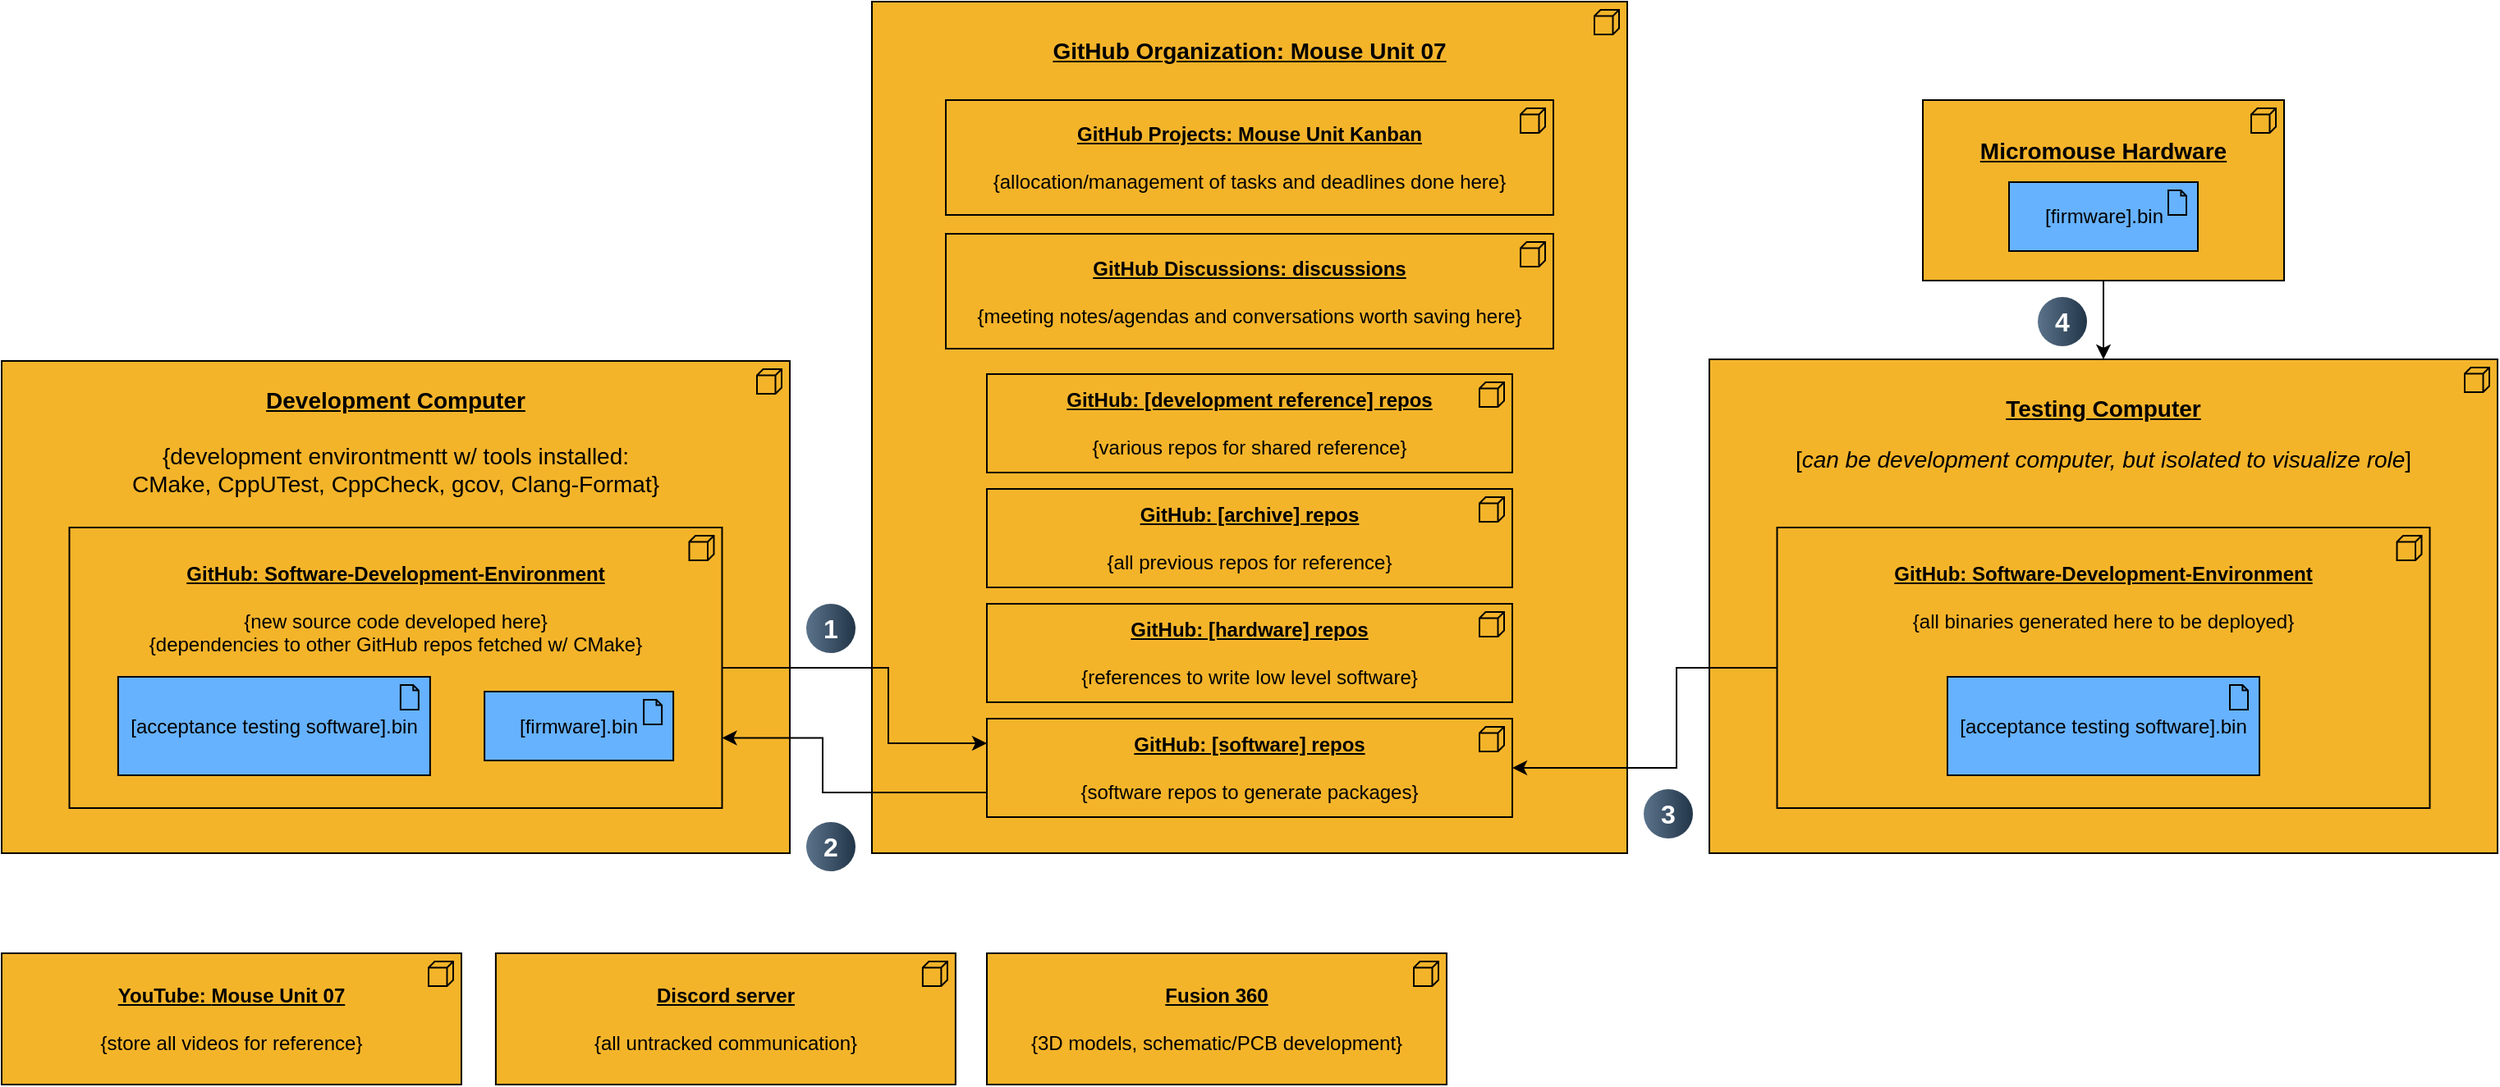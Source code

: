 <mxfile version="26.2.2">
  <diagram name="Page-1" id="e9XtBL2jhPyyOtfbMZeg">
    <mxGraphModel dx="1491" dy="906" grid="1" gridSize="10" guides="1" tooltips="1" connect="1" arrows="1" fold="1" page="1" pageScale="1" pageWidth="850" pageHeight="1100" math="0" shadow="0">
      <root>
        <mxCell id="0" />
        <mxCell id="1" parent="0" />
        <mxCell id="EkDYPHhw-KNSJjigWxGY-2" value="&lt;div style=&quot;&quot;&gt;&lt;b style=&quot;background-color: transparent; color: light-dark(rgb(0, 0, 0), rgb(255, 255, 255));&quot;&gt;&lt;u&gt;&lt;font style=&quot;font-size: 14px;&quot;&gt;GitHub Organization: Mouse Unit 07&lt;/font&gt;&lt;/u&gt;&lt;/b&gt;&lt;/div&gt;&lt;blockquote style=&quot;margin: 0 0 0 40px; border: none; padding: 0px;&quot;&gt;&lt;blockquote style=&quot;margin: 0px 0px 0px 40px; border: none; padding: 0px;&quot;&gt;&lt;b&gt;&lt;u&gt;&lt;br&gt;&lt;/u&gt;&lt;/b&gt;&lt;/blockquote&gt;&lt;blockquote style=&quot;margin: 0 0 0 40px; border: none; padding: 0px;&quot;&gt;&lt;b&gt;&lt;u&gt;&lt;br&gt;&lt;/u&gt;&lt;/b&gt;&lt;/blockquote&gt;&lt;blockquote style=&quot;margin: 0 0 0 40px; border: none; padding: 0px;&quot;&gt;&lt;b&gt;&lt;u&gt;&lt;br&gt;&lt;/u&gt;&lt;/b&gt;&lt;/blockquote&gt;&lt;blockquote style=&quot;margin: 0 0 0 40px; border: none; padding: 0px;&quot;&gt;&lt;b&gt;&lt;u&gt;&lt;br&gt;&lt;/u&gt;&lt;/b&gt;&lt;/blockquote&gt;&lt;blockquote style=&quot;margin: 0 0 0 40px; border: none; padding: 0px;&quot;&gt;&lt;b&gt;&lt;u&gt;&lt;br&gt;&lt;/u&gt;&lt;/b&gt;&lt;/blockquote&gt;&lt;blockquote style=&quot;margin: 0 0 0 40px; border: none; padding: 0px;&quot;&gt;&lt;b&gt;&lt;u&gt;&lt;br&gt;&lt;/u&gt;&lt;/b&gt;&lt;/blockquote&gt;&lt;blockquote style=&quot;margin: 0 0 0 40px; border: none; padding: 0px;&quot;&gt;&lt;b&gt;&lt;u&gt;&lt;br&gt;&lt;/u&gt;&lt;/b&gt;&lt;/blockquote&gt;&lt;blockquote style=&quot;margin: 0 0 0 40px; border: none; padding: 0px;&quot;&gt;&lt;br&gt;&lt;/blockquote&gt;&lt;blockquote style=&quot;margin: 0 0 0 40px; border: none; padding: 0px;&quot;&gt;&lt;b&gt;&lt;u&gt;&lt;br&gt;&lt;/u&gt;&lt;/b&gt;&lt;/blockquote&gt;&lt;blockquote style=&quot;margin: 0 0 0 40px; border: none; padding: 0px;&quot;&gt;&lt;b&gt;&lt;u&gt;&lt;br&gt;&lt;/u&gt;&lt;/b&gt;&lt;/blockquote&gt;&lt;blockquote style=&quot;margin: 0 0 0 40px; border: none; padding: 0px;&quot;&gt;&lt;b&gt;&lt;u&gt;&lt;br&gt;&lt;/u&gt;&lt;/b&gt;&lt;/blockquote&gt;&lt;blockquote style=&quot;margin: 0 0 0 40px; border: none; padding: 0px;&quot;&gt;&lt;b&gt;&lt;u&gt;&lt;br&gt;&lt;/u&gt;&lt;/b&gt;&lt;/blockquote&gt;&lt;blockquote style=&quot;margin: 0 0 0 40px; border: none; padding: 0px;&quot;&gt;&lt;b&gt;&lt;u&gt;&lt;br&gt;&lt;/u&gt;&lt;/b&gt;&lt;/blockquote&gt;&lt;blockquote style=&quot;margin: 0 0 0 40px; border: none; padding: 0px;&quot;&gt;&lt;b&gt;&lt;u&gt;&lt;br&gt;&lt;/u&gt;&lt;/b&gt;&lt;/blockquote&gt;&lt;blockquote style=&quot;margin: 0 0 0 40px; border: none; padding: 0px;&quot;&gt;&lt;b&gt;&lt;u&gt;&lt;br&gt;&lt;/u&gt;&lt;/b&gt;&lt;/blockquote&gt;&lt;blockquote style=&quot;margin: 0 0 0 40px; border: none; padding: 0px;&quot;&gt;&lt;b&gt;&lt;u&gt;&lt;br&gt;&lt;/u&gt;&lt;/b&gt;&lt;/blockquote&gt;&lt;blockquote style=&quot;margin: 0 0 0 40px; border: none; padding: 0px;&quot;&gt;&lt;b&gt;&lt;u&gt;&lt;br&gt;&lt;/u&gt;&lt;/b&gt;&lt;/blockquote&gt;&lt;blockquote style=&quot;margin: 0 0 0 40px; border: none; padding: 0px;&quot;&gt;&lt;b&gt;&lt;u&gt;&lt;br&gt;&lt;/u&gt;&lt;/b&gt;&lt;/blockquote&gt;&lt;blockquote style=&quot;margin: 0 0 0 40px; border: none; padding: 0px;&quot;&gt;&lt;b&gt;&lt;u&gt;&lt;br&gt;&lt;/u&gt;&lt;/b&gt;&lt;/blockquote&gt;&lt;blockquote style=&quot;margin: 0 0 0 40px; border: none; padding: 0px;&quot;&gt;&lt;b&gt;&lt;u&gt;&lt;br&gt;&lt;/u&gt;&lt;/b&gt;&lt;/blockquote&gt;&lt;blockquote style=&quot;margin: 0 0 0 40px; border: none; padding: 0px;&quot;&gt;&lt;b&gt;&lt;u&gt;&lt;br&gt;&lt;/u&gt;&lt;/b&gt;&lt;/blockquote&gt;&lt;blockquote style=&quot;margin: 0 0 0 40px; border: none; padding: 0px;&quot;&gt;&lt;b&gt;&lt;u&gt;&lt;br&gt;&lt;/u&gt;&lt;/b&gt;&lt;/blockquote&gt;&lt;blockquote style=&quot;margin: 0 0 0 40px; border: none; padding: 0px;&quot;&gt;&lt;b&gt;&lt;u&gt;&lt;br&gt;&lt;/u&gt;&lt;/b&gt;&lt;/blockquote&gt;&lt;blockquote style=&quot;margin: 0 0 0 40px; border: none; padding: 0px;&quot;&gt;&lt;b&gt;&lt;u&gt;&lt;br&gt;&lt;/u&gt;&lt;/b&gt;&lt;/blockquote&gt;&lt;blockquote style=&quot;margin: 0 0 0 40px; border: none; padding: 0px;&quot;&gt;&lt;b&gt;&lt;u&gt;&lt;br&gt;&lt;/u&gt;&lt;/b&gt;&lt;/blockquote&gt;&lt;blockquote style=&quot;margin: 0 0 0 40px; border: none; padding: 0px;&quot;&gt;&lt;b&gt;&lt;u&gt;&lt;br&gt;&lt;/u&gt;&lt;/b&gt;&lt;/blockquote&gt;&lt;blockquote style=&quot;margin: 0 0 0 40px; border: none; padding: 0px;&quot;&gt;&lt;b&gt;&lt;u&gt;&lt;br&gt;&lt;/u&gt;&lt;/b&gt;&lt;/blockquote&gt;&lt;blockquote style=&quot;margin: 0 0 0 40px; border: none; padding: 0px;&quot;&gt;&lt;b&gt;&lt;u&gt;&lt;br&gt;&lt;/u&gt;&lt;/b&gt;&lt;/blockquote&gt;&lt;blockquote style=&quot;margin: 0 0 0 40px; border: none; padding: 0px;&quot;&gt;&lt;b&gt;&lt;u&gt;&lt;br&gt;&lt;/u&gt;&lt;/b&gt;&lt;/blockquote&gt;&lt;blockquote style=&quot;margin: 0 0 0 40px; border: none; padding: 0px;&quot;&gt;&lt;b&gt;&lt;u&gt;&lt;br&gt;&lt;/u&gt;&lt;/b&gt;&lt;/blockquote&gt;&lt;blockquote style=&quot;margin: 0 0 0 40px; border: none; padding: 0px;&quot;&gt;&lt;b&gt;&lt;u&gt;&lt;br&gt;&lt;/u&gt;&lt;/b&gt;&lt;/blockquote&gt;&lt;blockquote style=&quot;margin: 0 0 0 40px; border: none; padding: 0px;&quot;&gt;&lt;br&gt;&lt;/blockquote&gt;&lt;/blockquote&gt;" style="html=1;outlineConnect=0;whiteSpace=wrap;fillColor=light-dark(#f4b42a, #004400);shape=mxgraph.archimate.application;appType=node;align=center;" parent="1" vertex="1">
          <mxGeometry x="590" y="90" width="460" height="519" as="geometry" />
        </mxCell>
        <mxCell id="EkDYPHhw-KNSJjigWxGY-4" value="&lt;b&gt;&lt;u&gt;GitHub Projects: Mouse Unit Kanban&lt;/u&gt;&lt;/b&gt;&lt;b&gt;&lt;u&gt;&lt;br&gt;&lt;/u&gt;&lt;/b&gt;&lt;span style=&quot;background-color: transparent; color: light-dark(rgb(0, 0, 0), rgb(255, 255, 255));&quot;&gt;&lt;br&gt;{allocation/management of tasks and deadlines done here}&lt;/span&gt;" style="html=1;outlineConnect=0;whiteSpace=wrap;fillColor=light-dark(#f4b42a, #004400);shape=mxgraph.archimate.application;appType=node;align=center;" parent="1" vertex="1">
          <mxGeometry x="635" y="150" width="370" height="70" as="geometry" />
        </mxCell>
        <mxCell id="ZBorQev55Vk7wjFXjuuA-1" value="&lt;b&gt;&lt;u&gt;GitHub: [software] repos&lt;br&gt;&lt;/u&gt;&lt;/b&gt;&lt;br&gt;&lt;span style=&quot;background-color: transparent; color: light-dark(rgb(0, 0, 0), rgb(255, 255, 255));&quot;&gt;{software repos to generate packages}&lt;/span&gt;" style="html=1;outlineConnect=0;whiteSpace=wrap;fillColor=light-dark(#f4b42a, #004400);shape=mxgraph.archimate.application;appType=node;align=center;" parent="1" vertex="1">
          <mxGeometry x="660" y="527" width="320" height="60" as="geometry" />
        </mxCell>
        <mxCell id="ZBorQev55Vk7wjFXjuuA-5" value="&lt;b&gt;&lt;u&gt;GitHub: [development reference] repos&lt;/u&gt;&lt;/b&gt;&lt;div&gt;&lt;br&gt;&lt;span style=&quot;background-color: transparent; color: light-dark(rgb(0, 0, 0), rgb(255, 255, 255));&quot;&gt;{various repos for shared reference}&lt;/span&gt;&lt;/div&gt;" style="html=1;outlineConnect=0;whiteSpace=wrap;fillColor=light-dark(#f4b42a, #004400);shape=mxgraph.archimate.application;appType=node;align=center;" parent="1" vertex="1">
          <mxGeometry x="660" y="317" width="320" height="60" as="geometry" />
        </mxCell>
        <mxCell id="ZBorQev55Vk7wjFXjuuA-6" value="&lt;b&gt;&lt;u&gt;GitHub: [hardware] repos&lt;br&gt;&lt;/u&gt;&lt;/b&gt;&lt;br&gt;&lt;span style=&quot;background-color: transparent; color: light-dark(rgb(0, 0, 0), rgb(255, 255, 255));&quot;&gt;{references to write low level software}&lt;/span&gt;" style="html=1;outlineConnect=0;whiteSpace=wrap;fillColor=light-dark(#f4b42a, #004400);shape=mxgraph.archimate.application;appType=node;align=center;" parent="1" vertex="1">
          <mxGeometry x="660" y="457" width="320" height="60" as="geometry" />
        </mxCell>
        <mxCell id="ZBorQev55Vk7wjFXjuuA-7" value="&lt;b&gt;&lt;u&gt;GitHub: [archive] repos&lt;br&gt;&lt;/u&gt;&lt;/b&gt;&lt;br&gt;&lt;span style=&quot;background-color: transparent; color: light-dark(rgb(0, 0, 0), rgb(255, 255, 255));&quot;&gt;{all previous repos for reference}&lt;/span&gt;" style="html=1;outlineConnect=0;whiteSpace=wrap;fillColor=light-dark(#f4b42a, #004400);shape=mxgraph.archimate.application;appType=node;align=center;" parent="1" vertex="1">
          <mxGeometry x="660" y="387" width="320" height="60" as="geometry" />
        </mxCell>
        <mxCell id="ZBorQev55Vk7wjFXjuuA-12" value="&lt;span style=&quot;font-size: 14px;&quot;&gt;&lt;b&gt;&lt;u&gt;Development Computer&lt;/u&gt;&lt;/b&gt;&lt;/span&gt;&lt;div&gt;&lt;span style=&quot;font-size: 14px;&quot;&gt;&lt;b&gt;&lt;u&gt;&lt;br&gt;&lt;/u&gt;&lt;/b&gt;&lt;/span&gt;&lt;div&gt;&lt;div&gt;&lt;font style=&quot;font-size: 14px;&quot;&gt;&lt;span style=&quot;background-color: transparent; color: light-dark(rgb(0, 0, 0), rgb(255, 255, 255));&quot;&gt;{development environtmentt w/ tools&amp;nbsp;&lt;/span&gt;&lt;span style=&quot;background-color: transparent; color: light-dark(rgb(0, 0, 0), rgb(255, 255, 255));&quot;&gt;installed&lt;/span&gt;&lt;span style=&quot;background-color: transparent; color: light-dark(rgb(0, 0, 0), rgb(255, 255, 255));&quot;&gt;:&lt;/span&gt;&lt;/font&gt;&lt;/div&gt;&lt;div&gt;&lt;span style=&quot;background-color: transparent; color: light-dark(rgb(0, 0, 0), rgb(255, 255, 255));&quot;&gt;&lt;font style=&quot;font-size: 14px;&quot;&gt;CMake, CppUTest, CppCheck, gcov, Clang-Format}&lt;/font&gt;&lt;/span&gt;&lt;/div&gt;&lt;div&gt;&lt;br&gt;&lt;/div&gt;&lt;div&gt;&lt;font size=&quot;3&quot;&gt;&lt;br&gt;&lt;/font&gt;&lt;/div&gt;&lt;div&gt;&lt;span style=&quot;font-size: 14px;&quot;&gt;&lt;br&gt;&lt;/span&gt;&lt;/div&gt;&lt;div&gt;&lt;span style=&quot;font-size: 14px;&quot;&gt;&lt;br&gt;&lt;/span&gt;&lt;/div&gt;&lt;div&gt;&lt;span style=&quot;font-size: 14px;&quot;&gt;&lt;br&gt;&lt;/span&gt;&lt;/div&gt;&lt;div&gt;&lt;span style=&quot;font-size: 14px;&quot;&gt;&lt;br&gt;&lt;/span&gt;&lt;/div&gt;&lt;div&gt;&lt;span style=&quot;font-size: 14px;&quot;&gt;&lt;br&gt;&lt;/span&gt;&lt;/div&gt;&lt;div&gt;&lt;span style=&quot;font-size: 14px;&quot;&gt;&lt;br&gt;&lt;/span&gt;&lt;/div&gt;&lt;div&gt;&lt;span style=&quot;font-size: 14px;&quot;&gt;&lt;br&gt;&lt;/span&gt;&lt;/div&gt;&lt;div&gt;&lt;span style=&quot;font-size: 14px;&quot;&gt;&lt;br&gt;&lt;/span&gt;&lt;/div&gt;&lt;div&gt;&lt;span style=&quot;font-size: 14px;&quot;&gt;&lt;br&gt;&lt;/span&gt;&lt;/div&gt;&lt;div&gt;&lt;span style=&quot;font-size: 14px;&quot;&gt;&lt;br&gt;&lt;/span&gt;&lt;/div&gt;&lt;/div&gt;&lt;/div&gt;" style="html=1;outlineConnect=0;whiteSpace=wrap;fillColor=light-dark(#f4b42a, #004400);shape=mxgraph.archimate.application;appType=node;align=center;" parent="1" vertex="1">
          <mxGeometry x="60" y="309" width="480" height="300" as="geometry" />
        </mxCell>
        <mxCell id="ZBorQev55Vk7wjFXjuuA-14" value="&lt;span style=&quot;font-size: 14px;&quot;&gt;&lt;b&gt;&lt;u&gt;Micromouse Hardware&lt;/u&gt;&lt;/b&gt;&lt;/span&gt;&lt;div&gt;&lt;span style=&quot;font-size: 14px; background-color: transparent; color: light-dark(rgb(0, 0, 0), rgb(255, 255, 255));&quot;&gt;&lt;br&gt;&lt;/span&gt;&lt;/div&gt;&lt;div&gt;&lt;span style=&quot;font-size: 14px; background-color: transparent; color: light-dark(rgb(0, 0, 0), rgb(255, 255, 255));&quot;&gt;&lt;br&gt;&lt;/span&gt;&lt;/div&gt;&lt;div&gt;&lt;br&gt;&lt;/div&gt;" style="html=1;outlineConnect=0;whiteSpace=wrap;fillColor=light-dark(#f4b42a, #004400);shape=mxgraph.archimate.application;appType=node;align=center;" parent="1" vertex="1">
          <mxGeometry x="1230" y="150" width="220" height="110" as="geometry" />
        </mxCell>
        <mxCell id="ZBorQev55Vk7wjFXjuuA-15" value="&lt;span style=&quot;background-color: transparent; color: light-dark(rgb(0, 0, 0), rgb(255, 255, 255));&quot;&gt;&lt;b&gt;&lt;u&gt;GitHub: Software-Development-Environment&lt;/u&gt;&lt;/b&gt;&lt;/span&gt;&lt;div&gt;&lt;span style=&quot;background-color: transparent; color: light-dark(rgb(0, 0, 0), rgb(255, 255, 255));&quot;&gt;&lt;br&gt;&lt;/span&gt;&lt;font&gt;&lt;span style=&quot;background-color: transparent; color: light-dark(rgb(0, 0, 0), rgb(255, 255, 255));&quot;&gt;{new source code developed here}&lt;/span&gt;&lt;br&gt;&lt;/font&gt;&lt;/div&gt;&lt;div&gt;&lt;span style=&quot;background-color: transparent; color: light-dark(rgb(0, 0, 0), rgb(255, 255, 255));&quot;&gt;{dependencies to other GitHub repos fetched w/ CMake}&lt;/span&gt;&lt;/div&gt;&lt;div&gt;&lt;span style=&quot;background-color: transparent; color: light-dark(rgb(0, 0, 0), rgb(255, 255, 255));&quot;&gt;&lt;br&gt;&lt;/span&gt;&lt;/div&gt;&lt;div&gt;&lt;span style=&quot;background-color: transparent; color: light-dark(rgb(0, 0, 0), rgb(255, 255, 255));&quot;&gt;&lt;br&gt;&lt;/span&gt;&lt;/div&gt;&lt;div&gt;&lt;span style=&quot;background-color: transparent; color: light-dark(rgb(0, 0, 0), rgb(255, 255, 255));&quot;&gt;&lt;br&gt;&lt;/span&gt;&lt;/div&gt;&lt;div&gt;&lt;span style=&quot;background-color: transparent; color: light-dark(rgb(0, 0, 0), rgb(255, 255, 255));&quot;&gt;&lt;br&gt;&lt;/span&gt;&lt;/div&gt;&lt;div&gt;&lt;span style=&quot;background-color: transparent; color: light-dark(rgb(0, 0, 0), rgb(255, 255, 255));&quot;&gt;&lt;br&gt;&lt;/span&gt;&lt;/div&gt;" style="html=1;outlineConnect=0;whiteSpace=wrap;fillColor=light-dark(#f4b42a, #004400);shape=mxgraph.archimate.application;appType=node;align=center;" parent="1" vertex="1">
          <mxGeometry x="101.25" y="410.5" width="397.5" height="171" as="geometry" />
        </mxCell>
        <mxCell id="ZBorQev55Vk7wjFXjuuA-17" value="[firmware].bin" style="html=1;outlineConnect=0;whiteSpace=wrap;fillColor=#66B2FF;shape=mxgraph.archimate3.application;appType=artifact;archiType=square;" parent="1" vertex="1">
          <mxGeometry x="1282.5" y="200" width="115" height="42" as="geometry" />
        </mxCell>
        <mxCell id="ZBorQev55Vk7wjFXjuuA-19" value="[acceptance testing software].bin" style="html=1;outlineConnect=0;whiteSpace=wrap;fillColor=#66B2FF;shape=mxgraph.archimate3.application;appType=artifact;archiType=square;" parent="1" vertex="1">
          <mxGeometry x="130.94" y="501.5" width="190" height="60" as="geometry" />
        </mxCell>
        <mxCell id="ZBorQev55Vk7wjFXjuuA-20" value="[firmware].bin" style="html=1;outlineConnect=0;whiteSpace=wrap;fillColor=#66B2FF;shape=mxgraph.archimate3.application;appType=artifact;archiType=square;" parent="1" vertex="1">
          <mxGeometry x="354.06" y="510.5" width="115" height="42" as="geometry" />
        </mxCell>
        <mxCell id="ZBorQev55Vk7wjFXjuuA-21" value="&lt;div style=&quot;&quot;&gt;&lt;b style=&quot;font-size: 14px; background-color: transparent; color: light-dark(rgb(0, 0, 0), rgb(255, 255, 255));&quot;&gt;&lt;u&gt;Testing Computer&lt;/u&gt;&lt;/b&gt;&lt;/div&gt;&lt;div style=&quot;&quot;&gt;&lt;br&gt;&lt;/div&gt;&lt;span style=&quot;font-size: 14px; background-color: transparent; color: light-dark(rgb(0, 0, 0), rgb(255, 255, 255));&quot;&gt;&lt;div style=&quot;&quot;&gt;&lt;span style=&quot;background-color: transparent; color: light-dark(rgb(0, 0, 0), rgb(255, 255, 255));&quot;&gt;[&lt;/span&gt;&lt;i style=&quot;background-color: transparent; color: light-dark(rgb(0, 0, 0), rgb(255, 255, 255));&quot;&gt;can be development computer,&amp;nbsp;&lt;/i&gt;&lt;i style=&quot;background-color: transparent; color: light-dark(rgb(0, 0, 0), rgb(255, 255, 255));&quot;&gt;but isolated to visualize role&lt;/i&gt;&lt;span style=&quot;background-color: transparent; color: light-dark(rgb(0, 0, 0), rgb(255, 255, 255));&quot;&gt;]&lt;/span&gt;&lt;/div&gt;&lt;/span&gt;&lt;div style=&quot;&quot;&gt;&lt;span style=&quot;font-size: 14px;&quot;&gt;&lt;b&gt;&lt;u&gt;&lt;br&gt;&lt;/u&gt;&lt;/b&gt;&lt;/span&gt;&lt;/div&gt;&lt;div style=&quot;&quot;&gt;&lt;span style=&quot;font-size: 14px;&quot;&gt;&lt;b&gt;&lt;u&gt;&lt;br&gt;&lt;/u&gt;&lt;/b&gt;&lt;/span&gt;&lt;/div&gt;&lt;div style=&quot;&quot;&gt;&lt;span style=&quot;font-size: 14px;&quot;&gt;&lt;b&gt;&lt;u&gt;&lt;br&gt;&lt;/u&gt;&lt;/b&gt;&lt;/span&gt;&lt;/div&gt;&lt;div style=&quot;&quot;&gt;&lt;span style=&quot;font-size: 14px;&quot;&gt;&lt;b&gt;&lt;u&gt;&lt;br&gt;&lt;/u&gt;&lt;/b&gt;&lt;/span&gt;&lt;/div&gt;&lt;br&gt;&lt;blockquote style=&quot;margin: 0 0 0 40px; border: none; padding: 0px;&quot;&gt;&lt;br&gt;&lt;/blockquote&gt;&lt;blockquote style=&quot;margin: 0 0 0 40px; border: none; padding: 0px;&quot;&gt;&lt;br&gt;&lt;/blockquote&gt;&lt;blockquote style=&quot;margin: 0 0 0 40px; border: none; padding: 0px;&quot;&gt;&lt;br&gt;&lt;/blockquote&gt;&lt;blockquote style=&quot;margin: 0 0 0 40px; border: none; padding: 0px;&quot;&gt;&lt;br&gt;&lt;/blockquote&gt;&lt;blockquote style=&quot;margin: 0 0 0 40px; border: none; padding: 0px;&quot;&gt;&lt;br&gt;&lt;/blockquote&gt;&lt;blockquote style=&quot;margin: 0 0 0 40px; border: none; padding: 0px;&quot;&gt;&lt;br&gt;&lt;/blockquote&gt;&lt;blockquote style=&quot;margin: 0 0 0 40px; border: none; padding: 0px;&quot;&gt;&lt;br&gt;&lt;/blockquote&gt;&lt;blockquote style=&quot;margin: 0 0 0 40px; border: none; padding: 0px;&quot;&gt;&lt;br&gt;&lt;/blockquote&gt;&lt;blockquote style=&quot;margin: 0 0 0 40px; border: none; padding: 0px;&quot;&gt;&lt;br&gt;&lt;/blockquote&gt;" style="html=1;outlineConnect=0;whiteSpace=wrap;fillColor=light-dark(#f4b42a, #004400);shape=mxgraph.archimate.application;appType=node;align=center;" parent="1" vertex="1">
          <mxGeometry x="1100" y="308" width="480" height="301" as="geometry" />
        </mxCell>
        <mxCell id="ZBorQev55Vk7wjFXjuuA-35" value="1" style="ellipse;whiteSpace=wrap;html=1;aspect=fixed;rotation=0;gradientColor=#223548;strokeColor=none;gradientDirection=east;fillColor=#5b738b;rounded=0;pointerEvents=0;fontFamily=Helvetica;fontSize=16;fontColor=#FFFFFF;spacingTop=4;spacingBottom=4;spacingLeft=4;spacingRight=4;points=[];fontStyle=1" parent="1" vertex="1">
          <mxGeometry x="550" y="457" width="30" height="30" as="geometry" />
        </mxCell>
        <mxCell id="ZBorQev55Vk7wjFXjuuA-36" value="2" style="ellipse;whiteSpace=wrap;html=1;aspect=fixed;rotation=0;gradientColor=#223548;strokeColor=none;gradientDirection=east;fillColor=#5b738b;rounded=0;pointerEvents=0;fontFamily=Helvetica;fontSize=16;fontColor=#FFFFFF;spacingTop=4;spacingBottom=4;spacingLeft=4;spacingRight=4;points=[];fontStyle=1" parent="1" vertex="1">
          <mxGeometry x="550" y="590" width="30" height="30" as="geometry" />
        </mxCell>
        <mxCell id="ZBorQev55Vk7wjFXjuuA-37" value="3" style="ellipse;whiteSpace=wrap;html=1;aspect=fixed;rotation=0;gradientColor=#223548;strokeColor=none;gradientDirection=east;fillColor=#5b738b;rounded=0;pointerEvents=0;fontFamily=Helvetica;fontSize=16;fontColor=#FFFFFF;spacingTop=4;spacingBottom=4;spacingLeft=4;spacingRight=4;points=[];fontStyle=1" parent="1" vertex="1">
          <mxGeometry x="1060" y="570" width="30" height="30" as="geometry" />
        </mxCell>
        <mxCell id="ZBorQev55Vk7wjFXjuuA-38" value="4" style="ellipse;whiteSpace=wrap;html=1;aspect=fixed;rotation=0;gradientColor=#223548;strokeColor=none;gradientDirection=east;fillColor=#5b738b;rounded=0;pointerEvents=0;fontFamily=Helvetica;fontSize=16;fontColor=#FFFFFF;spacingTop=4;spacingBottom=4;spacingLeft=4;spacingRight=4;points=[];fontStyle=1" parent="1" vertex="1">
          <mxGeometry x="1300" y="270" width="30" height="30" as="geometry" />
        </mxCell>
        <mxCell id="kp-O07dp35pFu7nzHczo-2" value="&lt;b&gt;&lt;u&gt;GitHub Discussions: discussions&lt;/u&gt;&lt;/b&gt;&lt;b&gt;&lt;u&gt;&lt;br&gt;&lt;/u&gt;&lt;/b&gt;&lt;span style=&quot;background-color: transparent; color: light-dark(rgb(0, 0, 0), rgb(255, 255, 255));&quot;&gt;&lt;br&gt;{meeting notes/agendas and conversations worth saving here}&lt;/span&gt;" style="html=1;outlineConnect=0;whiteSpace=wrap;fillColor=light-dark(#f4b42a, #004400);shape=mxgraph.archimate.application;appType=node;align=center;" parent="1" vertex="1">
          <mxGeometry x="635" y="231.5" width="370" height="70" as="geometry" />
        </mxCell>
        <mxCell id="OIXbA-q24eOaw1Mk69oV-1" value="&lt;span style=&quot;background-color: transparent; color: light-dark(rgb(0, 0, 0), rgb(255, 255, 255));&quot;&gt;&lt;b&gt;&lt;u&gt;Discord server&lt;/u&gt;&lt;/b&gt;&lt;/span&gt;&lt;div&gt;&lt;span style=&quot;background-color: transparent; color: light-dark(rgb(0, 0, 0), rgb(255, 255, 255));&quot;&gt;&lt;br&gt;{all untracked communication&lt;/span&gt;&lt;span style=&quot;background-color: transparent; color: light-dark(rgb(0, 0, 0), rgb(255, 255, 255));&quot;&gt;}&lt;/span&gt;&lt;/div&gt;" style="html=1;outlineConnect=0;whiteSpace=wrap;fillColor=light-dark(#f4b42a, #004400);shape=mxgraph.archimate.application;appType=node;align=center;" parent="1" vertex="1">
          <mxGeometry x="360.94" y="670" width="280" height="80" as="geometry" />
        </mxCell>
        <mxCell id="OIXbA-q24eOaw1Mk69oV-2" value="&lt;span style=&quot;background-color: transparent; color: light-dark(rgb(0, 0, 0), rgb(255, 255, 255));&quot;&gt;&lt;b&gt;&lt;u&gt;YouTube:&amp;nbsp;&lt;/u&gt;&lt;/b&gt;&lt;/span&gt;&lt;b&gt;&lt;u&gt;Mouse Unit 07&lt;/u&gt;&lt;/b&gt;&lt;div&gt;&lt;span style=&quot;background-color: transparent; color: light-dark(rgb(0, 0, 0), rgb(255, 255, 255));&quot;&gt;&lt;br&gt;{store all videos for reference&lt;/span&gt;&lt;span style=&quot;background-color: transparent; color: light-dark(rgb(0, 0, 0), rgb(255, 255, 255));&quot;&gt;}&lt;/span&gt;&lt;/div&gt;" style="html=1;outlineConnect=0;whiteSpace=wrap;fillColor=light-dark(#f4b42a, #004400);shape=mxgraph.archimate.application;appType=node;align=center;" parent="1" vertex="1">
          <mxGeometry x="60" y="670" width="280" height="80" as="geometry" />
        </mxCell>
        <mxCell id="OIXbA-q24eOaw1Mk69oV-3" value="&lt;span style=&quot;background-color: transparent; color: light-dark(rgb(0, 0, 0), rgb(255, 255, 255));&quot;&gt;&lt;b&gt;&lt;u&gt;Fusion 360&lt;/u&gt;&lt;/b&gt;&lt;/span&gt;&lt;div&gt;&lt;span style=&quot;background-color: transparent; color: light-dark(rgb(0, 0, 0), rgb(255, 255, 255));&quot;&gt;&lt;br&gt;{3D models, schematic/PCB development&lt;/span&gt;&lt;span style=&quot;background-color: transparent; color: light-dark(rgb(0, 0, 0), rgb(255, 255, 255));&quot;&gt;}&lt;/span&gt;&lt;/div&gt;" style="html=1;outlineConnect=0;whiteSpace=wrap;fillColor=light-dark(#f4b42a, #004400);shape=mxgraph.archimate.application;appType=node;align=center;" parent="1" vertex="1">
          <mxGeometry x="660" y="670" width="280" height="80" as="geometry" />
        </mxCell>
        <mxCell id="fanAxC833oE1xh6Va0iM-1" style="edgeStyle=orthogonalEdgeStyle;rounded=0;orthogonalLoop=1;jettySize=auto;html=1;entryX=0;entryY=0.25;entryDx=0;entryDy=0;entryPerimeter=0;" edge="1" parent="1" source="ZBorQev55Vk7wjFXjuuA-15" target="ZBorQev55Vk7wjFXjuuA-1">
          <mxGeometry relative="1" as="geometry">
            <Array as="points">
              <mxPoint x="600" y="496" />
              <mxPoint x="600" y="542" />
            </Array>
          </mxGeometry>
        </mxCell>
        <mxCell id="fanAxC833oE1xh6Va0iM-2" style="edgeStyle=orthogonalEdgeStyle;rounded=0;orthogonalLoop=1;jettySize=auto;html=1;entryX=1;entryY=0.75;entryDx=0;entryDy=0;entryPerimeter=0;exitX=0;exitY=0.75;exitDx=0;exitDy=0;exitPerimeter=0;" edge="1" parent="1" source="ZBorQev55Vk7wjFXjuuA-1" target="ZBorQev55Vk7wjFXjuuA-15">
          <mxGeometry relative="1" as="geometry">
            <Array as="points">
              <mxPoint x="560" y="572" />
              <mxPoint x="560" y="539" />
            </Array>
          </mxGeometry>
        </mxCell>
        <mxCell id="fanAxC833oE1xh6Va0iM-3" value="&lt;span style=&quot;background-color: transparent; color: light-dark(rgb(0, 0, 0), rgb(255, 255, 255));&quot;&gt;&lt;b&gt;&lt;u&gt;GitHub: Software-Development-Environment&lt;/u&gt;&lt;/b&gt;&lt;/span&gt;&lt;div&gt;&lt;span style=&quot;background-color: transparent; color: light-dark(rgb(0, 0, 0), rgb(255, 255, 255));&quot;&gt;&lt;br&gt;&lt;/span&gt;&lt;font&gt;&lt;span style=&quot;background-color: transparent; color: light-dark(rgb(0, 0, 0), rgb(255, 255, 255));&quot;&gt;{all binaries generated here to be deployed}&lt;/span&gt;&lt;br&gt;&lt;/font&gt;&lt;/div&gt;&lt;div&gt;&lt;br&gt;&lt;/div&gt;&lt;div&gt;&lt;span style=&quot;background-color: transparent; color: light-dark(rgb(0, 0, 0), rgb(255, 255, 255));&quot;&gt;&lt;br&gt;&lt;/span&gt;&lt;/div&gt;&lt;div&gt;&lt;span style=&quot;background-color: transparent; color: light-dark(rgb(0, 0, 0), rgb(255, 255, 255));&quot;&gt;&lt;br&gt;&lt;/span&gt;&lt;/div&gt;&lt;div&gt;&lt;span style=&quot;background-color: transparent; color: light-dark(rgb(0, 0, 0), rgb(255, 255, 255));&quot;&gt;&lt;br&gt;&lt;/span&gt;&lt;/div&gt;&lt;div&gt;&lt;span style=&quot;background-color: transparent; color: light-dark(rgb(0, 0, 0), rgb(255, 255, 255));&quot;&gt;&lt;br&gt;&lt;/span&gt;&lt;/div&gt;&lt;div&gt;&lt;span style=&quot;background-color: transparent; color: light-dark(rgb(0, 0, 0), rgb(255, 255, 255));&quot;&gt;&lt;br&gt;&lt;/span&gt;&lt;/div&gt;" style="html=1;outlineConnect=0;whiteSpace=wrap;fillColor=light-dark(#f4b42a, #004400);shape=mxgraph.archimate.application;appType=node;align=center;" vertex="1" parent="1">
          <mxGeometry x="1141.25" y="410.5" width="397.5" height="171" as="geometry" />
        </mxCell>
        <mxCell id="ZBorQev55Vk7wjFXjuuA-18" value="[acceptance testing software].bin" style="html=1;outlineConnect=0;whiteSpace=wrap;fillColor=#66B2FF;shape=mxgraph.archimate3.application;appType=artifact;archiType=square;" parent="1" vertex="1">
          <mxGeometry x="1245" y="501.5" width="190" height="60" as="geometry" />
        </mxCell>
        <mxCell id="fanAxC833oE1xh6Va0iM-4" style="edgeStyle=orthogonalEdgeStyle;rounded=0;orthogonalLoop=1;jettySize=auto;html=1;entryX=1;entryY=0.5;entryDx=0;entryDy=0;entryPerimeter=0;" edge="1" parent="1" source="fanAxC833oE1xh6Va0iM-3" target="ZBorQev55Vk7wjFXjuuA-1">
          <mxGeometry relative="1" as="geometry">
            <Array as="points">
              <mxPoint x="1080" y="496" />
              <mxPoint x="1080" y="557" />
            </Array>
          </mxGeometry>
        </mxCell>
        <mxCell id="fanAxC833oE1xh6Va0iM-5" style="edgeStyle=orthogonalEdgeStyle;rounded=0;orthogonalLoop=1;jettySize=auto;html=1;entryX=0.5;entryY=0;entryDx=0;entryDy=0;entryPerimeter=0;" edge="1" parent="1" source="ZBorQev55Vk7wjFXjuuA-14" target="ZBorQev55Vk7wjFXjuuA-21">
          <mxGeometry relative="1" as="geometry" />
        </mxCell>
      </root>
    </mxGraphModel>
  </diagram>
</mxfile>
